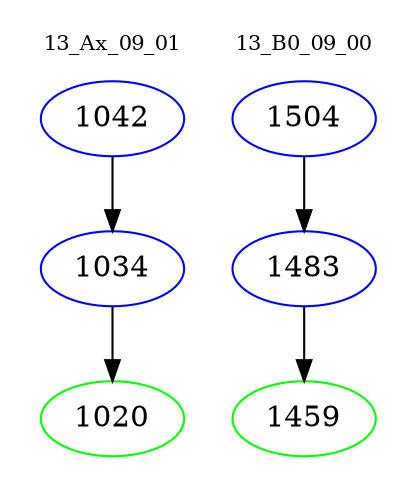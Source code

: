 digraph{
subgraph cluster_0 {
color = white
label = "13_Ax_09_01";
fontsize=10;
T0_1042 [label="1042", color="blue"]
T0_1042 -> T0_1034 [color="black"]
T0_1034 [label="1034", color="blue"]
T0_1034 -> T0_1020 [color="black"]
T0_1020 [label="1020", color="green"]
}
subgraph cluster_1 {
color = white
label = "13_B0_09_00";
fontsize=10;
T1_1504 [label="1504", color="blue"]
T1_1504 -> T1_1483 [color="black"]
T1_1483 [label="1483", color="blue"]
T1_1483 -> T1_1459 [color="black"]
T1_1459 [label="1459", color="green"]
}
}
